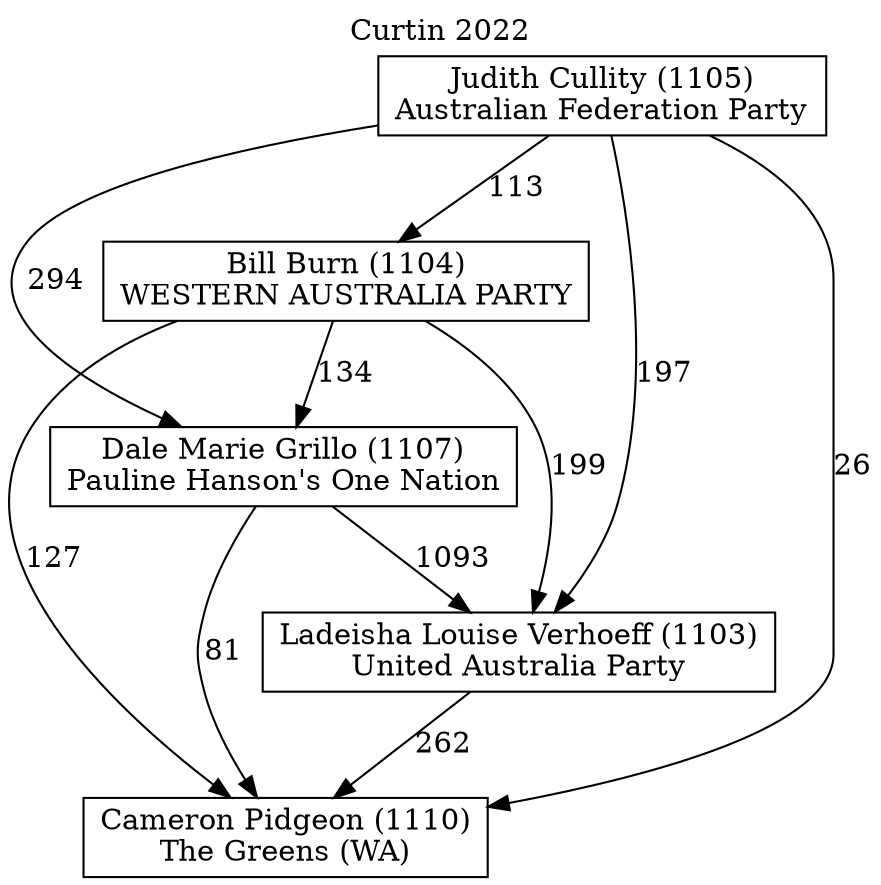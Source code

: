 // House preference flow
digraph "Cameron Pidgeon (1110)_Curtin_2022" {
	graph [label="Curtin 2022" labelloc=t mclimit=10]
	node [shape=box]
	"Bill Burn (1104)" [label="Bill Burn (1104)
WESTERN AUSTRALIA PARTY"]
	"Cameron Pidgeon (1110)" [label="Cameron Pidgeon (1110)
The Greens (WA)"]
	"Dale Marie Grillo (1107)" [label="Dale Marie Grillo (1107)
Pauline Hanson's One Nation"]
	"Ladeisha Louise Verhoeff (1103)" [label="Ladeisha Louise Verhoeff (1103)
United Australia Party"]
	"Judith Cullity (1105)" [label="Judith Cullity (1105)
Australian Federation Party"]
	"Dale Marie Grillo (1107)" -> "Cameron Pidgeon (1110)" [label=81]
	"Judith Cullity (1105)" -> "Bill Burn (1104)" [label=113]
	"Judith Cullity (1105)" -> "Cameron Pidgeon (1110)" [label=26]
	"Ladeisha Louise Verhoeff (1103)" -> "Cameron Pidgeon (1110)" [label=262]
	"Bill Burn (1104)" -> "Dale Marie Grillo (1107)" [label=134]
	"Bill Burn (1104)" -> "Cameron Pidgeon (1110)" [label=127]
	"Bill Burn (1104)" -> "Ladeisha Louise Verhoeff (1103)" [label=199]
	"Judith Cullity (1105)" -> "Ladeisha Louise Verhoeff (1103)" [label=197]
	"Judith Cullity (1105)" -> "Dale Marie Grillo (1107)" [label=294]
	"Dale Marie Grillo (1107)" -> "Ladeisha Louise Verhoeff (1103)" [label=1093]
}
